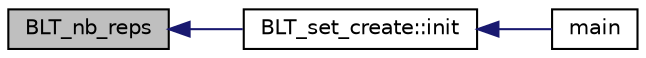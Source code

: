 digraph "BLT_nb_reps"
{
  edge [fontname="Helvetica",fontsize="10",labelfontname="Helvetica",labelfontsize="10"];
  node [fontname="Helvetica",fontsize="10",shape=record];
  rankdir="LR";
  Node2426 [label="BLT_nb_reps",height=0.2,width=0.4,color="black", fillcolor="grey75", style="filled", fontcolor="black"];
  Node2426 -> Node2427 [dir="back",color="midnightblue",fontsize="10",style="solid",fontname="Helvetica"];
  Node2427 [label="BLT_set_create::init",height=0.2,width=0.4,color="black", fillcolor="white", style="filled",URL="$d4/d40/class_b_l_t__set__create.html#af2b5df080b8358d8fcd7e41d187e8d0b"];
  Node2427 -> Node2428 [dir="back",color="midnightblue",fontsize="10",style="solid",fontname="Helvetica"];
  Node2428 [label="main",height=0.2,width=0.4,color="black", fillcolor="white", style="filled",URL="$d7/d1c/create___b_l_t__set__main_8_c.html#a217dbf8b442f20279ea00b898af96f52"];
}
